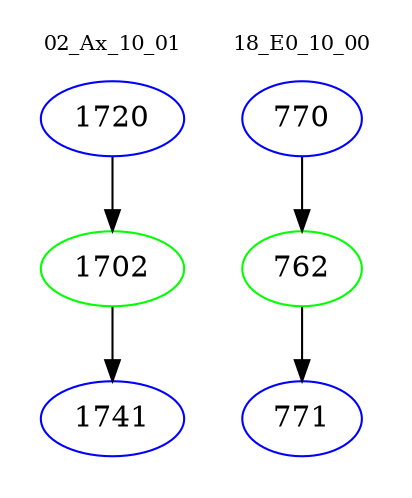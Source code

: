 digraph{
subgraph cluster_0 {
color = white
label = "02_Ax_10_01";
fontsize=10;
T0_1720 [label="1720", color="blue"]
T0_1720 -> T0_1702 [color="black"]
T0_1702 [label="1702", color="green"]
T0_1702 -> T0_1741 [color="black"]
T0_1741 [label="1741", color="blue"]
}
subgraph cluster_1 {
color = white
label = "18_E0_10_00";
fontsize=10;
T1_770 [label="770", color="blue"]
T1_770 -> T1_762 [color="black"]
T1_762 [label="762", color="green"]
T1_762 -> T1_771 [color="black"]
T1_771 [label="771", color="blue"]
}
}
